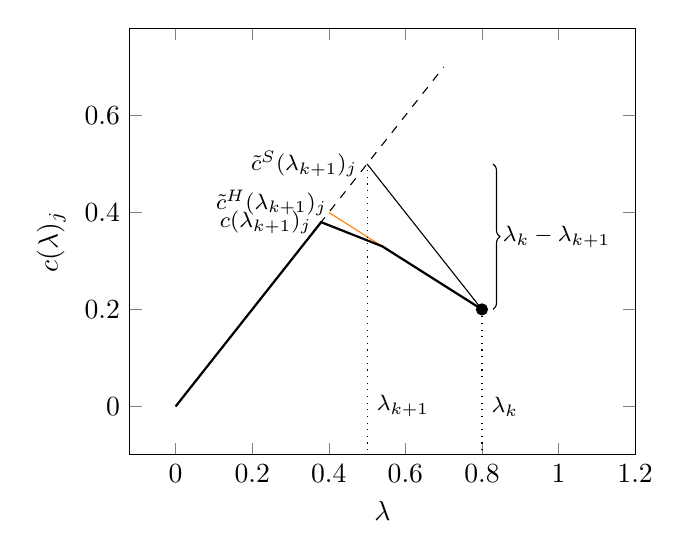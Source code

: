 \begin{tikzpicture}
    \begin{axis}[
            ylabel = \(c (\lambda)_j\),
            xlabel = \(\lambda\),
            xmax = 1.2,
            ymin = -0.1,
            width = 8cm,
            height = 7cm
        ]
        \addplot[style = dashed]
        coordinates {
                (0,0)
                (0.7,0.7)
            };
        \addplot[]
        coordinates {
                (0.8,0.2)
                (0.5,0.5)
            };
        \addplot[color=orange]
        coordinates {
                (0.8,0.2)
                (0.4,0.4)
            };
        \addplot[thick]
        coordinates {
                (0.8,0.2)
                (0.54,0.33)
                (0.38,0.38)
                (0,0)
            };
        \draw [decorate,decoration={brace},xshift=4pt]
        (0.8,0.5) -- (0.8,0.2)node [right,black,midway] {\footnotesize
            \(\lambda_{k}-\lambda_{k + 1}\)};

        \node [left] at (0.42, 0.42) {\footnotesize \(\tilde
            c^H(\lambda_{k+1})_j\)};

        \node [left] at (0.5, 0.5) {\footnotesize \(\tilde
            c^S(\lambda_{k+1})_j\)};

        \node [left] at (0.38, 0.38) {\footnotesize \(c(\lambda_{k+1})_j\)};
        \addplot[mark=*] coordinates {(0.8,0.2)};

        \addplot[style=dotted]
        coordinates {
                (0.5,-0.2)
                (0.5,0.5)
            };
        \addplot[style=dotted]
        coordinates {
                (0.8,-0.2)
                (0.8,0.2)
            };
        \node [right] at (0.5,0) {\footnotesize\(\lambda_{k + 1}\)};
        \node [right] at (0.8,0) {\footnotesize\(\lambda_{k}\)};
    \end{axis}
\end{tikzpicture}
